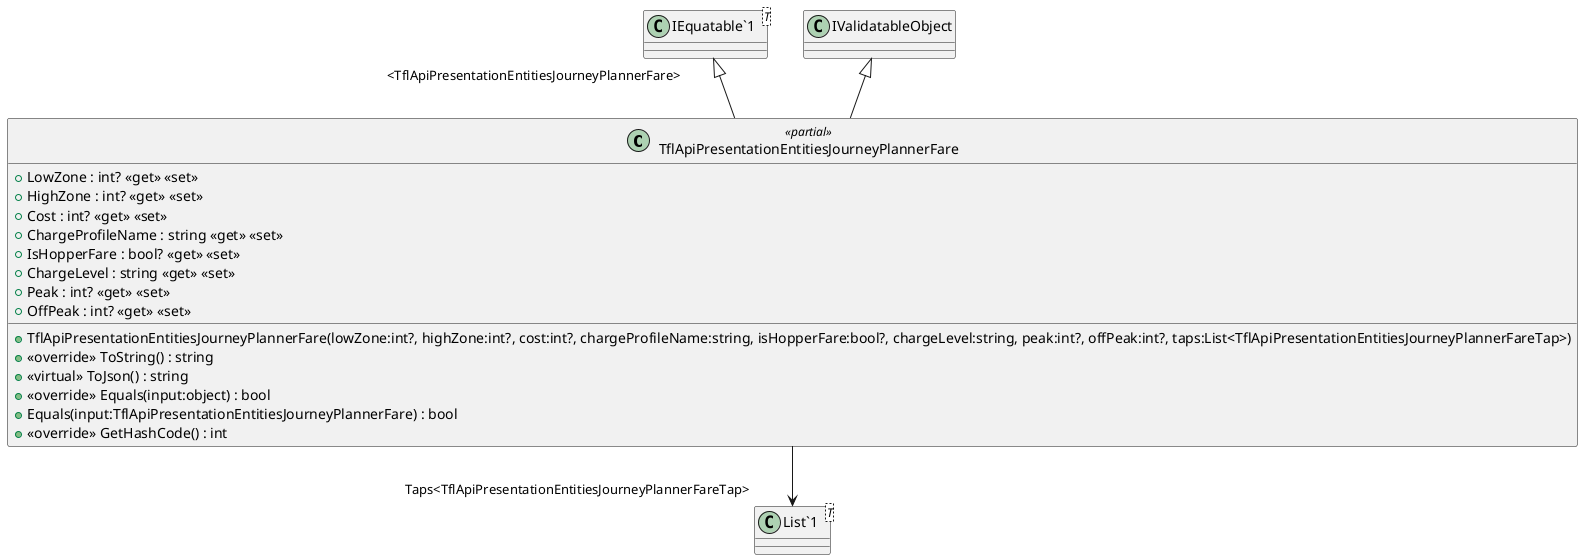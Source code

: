 @startuml
class TflApiPresentationEntitiesJourneyPlannerFare <<partial>> {
    + TflApiPresentationEntitiesJourneyPlannerFare(lowZone:int?, highZone:int?, cost:int?, chargeProfileName:string, isHopperFare:bool?, chargeLevel:string, peak:int?, offPeak:int?, taps:List<TflApiPresentationEntitiesJourneyPlannerFareTap>)
    + LowZone : int? <<get>> <<set>>
    + HighZone : int? <<get>> <<set>>
    + Cost : int? <<get>> <<set>>
    + ChargeProfileName : string <<get>> <<set>>
    + IsHopperFare : bool? <<get>> <<set>>
    + ChargeLevel : string <<get>> <<set>>
    + Peak : int? <<get>> <<set>>
    + OffPeak : int? <<get>> <<set>>
    + <<override>> ToString() : string
    + <<virtual>> ToJson() : string
    + <<override>> Equals(input:object) : bool
    + Equals(input:TflApiPresentationEntitiesJourneyPlannerFare) : bool
    + <<override>> GetHashCode() : int
}
class "IEquatable`1"<T> {
}
class "List`1"<T> {
}
"IEquatable`1" "<TflApiPresentationEntitiesJourneyPlannerFare>" <|-- TflApiPresentationEntitiesJourneyPlannerFare
IValidatableObject <|-- TflApiPresentationEntitiesJourneyPlannerFare
TflApiPresentationEntitiesJourneyPlannerFare --> "Taps<TflApiPresentationEntitiesJourneyPlannerFareTap>" "List`1"
@enduml
